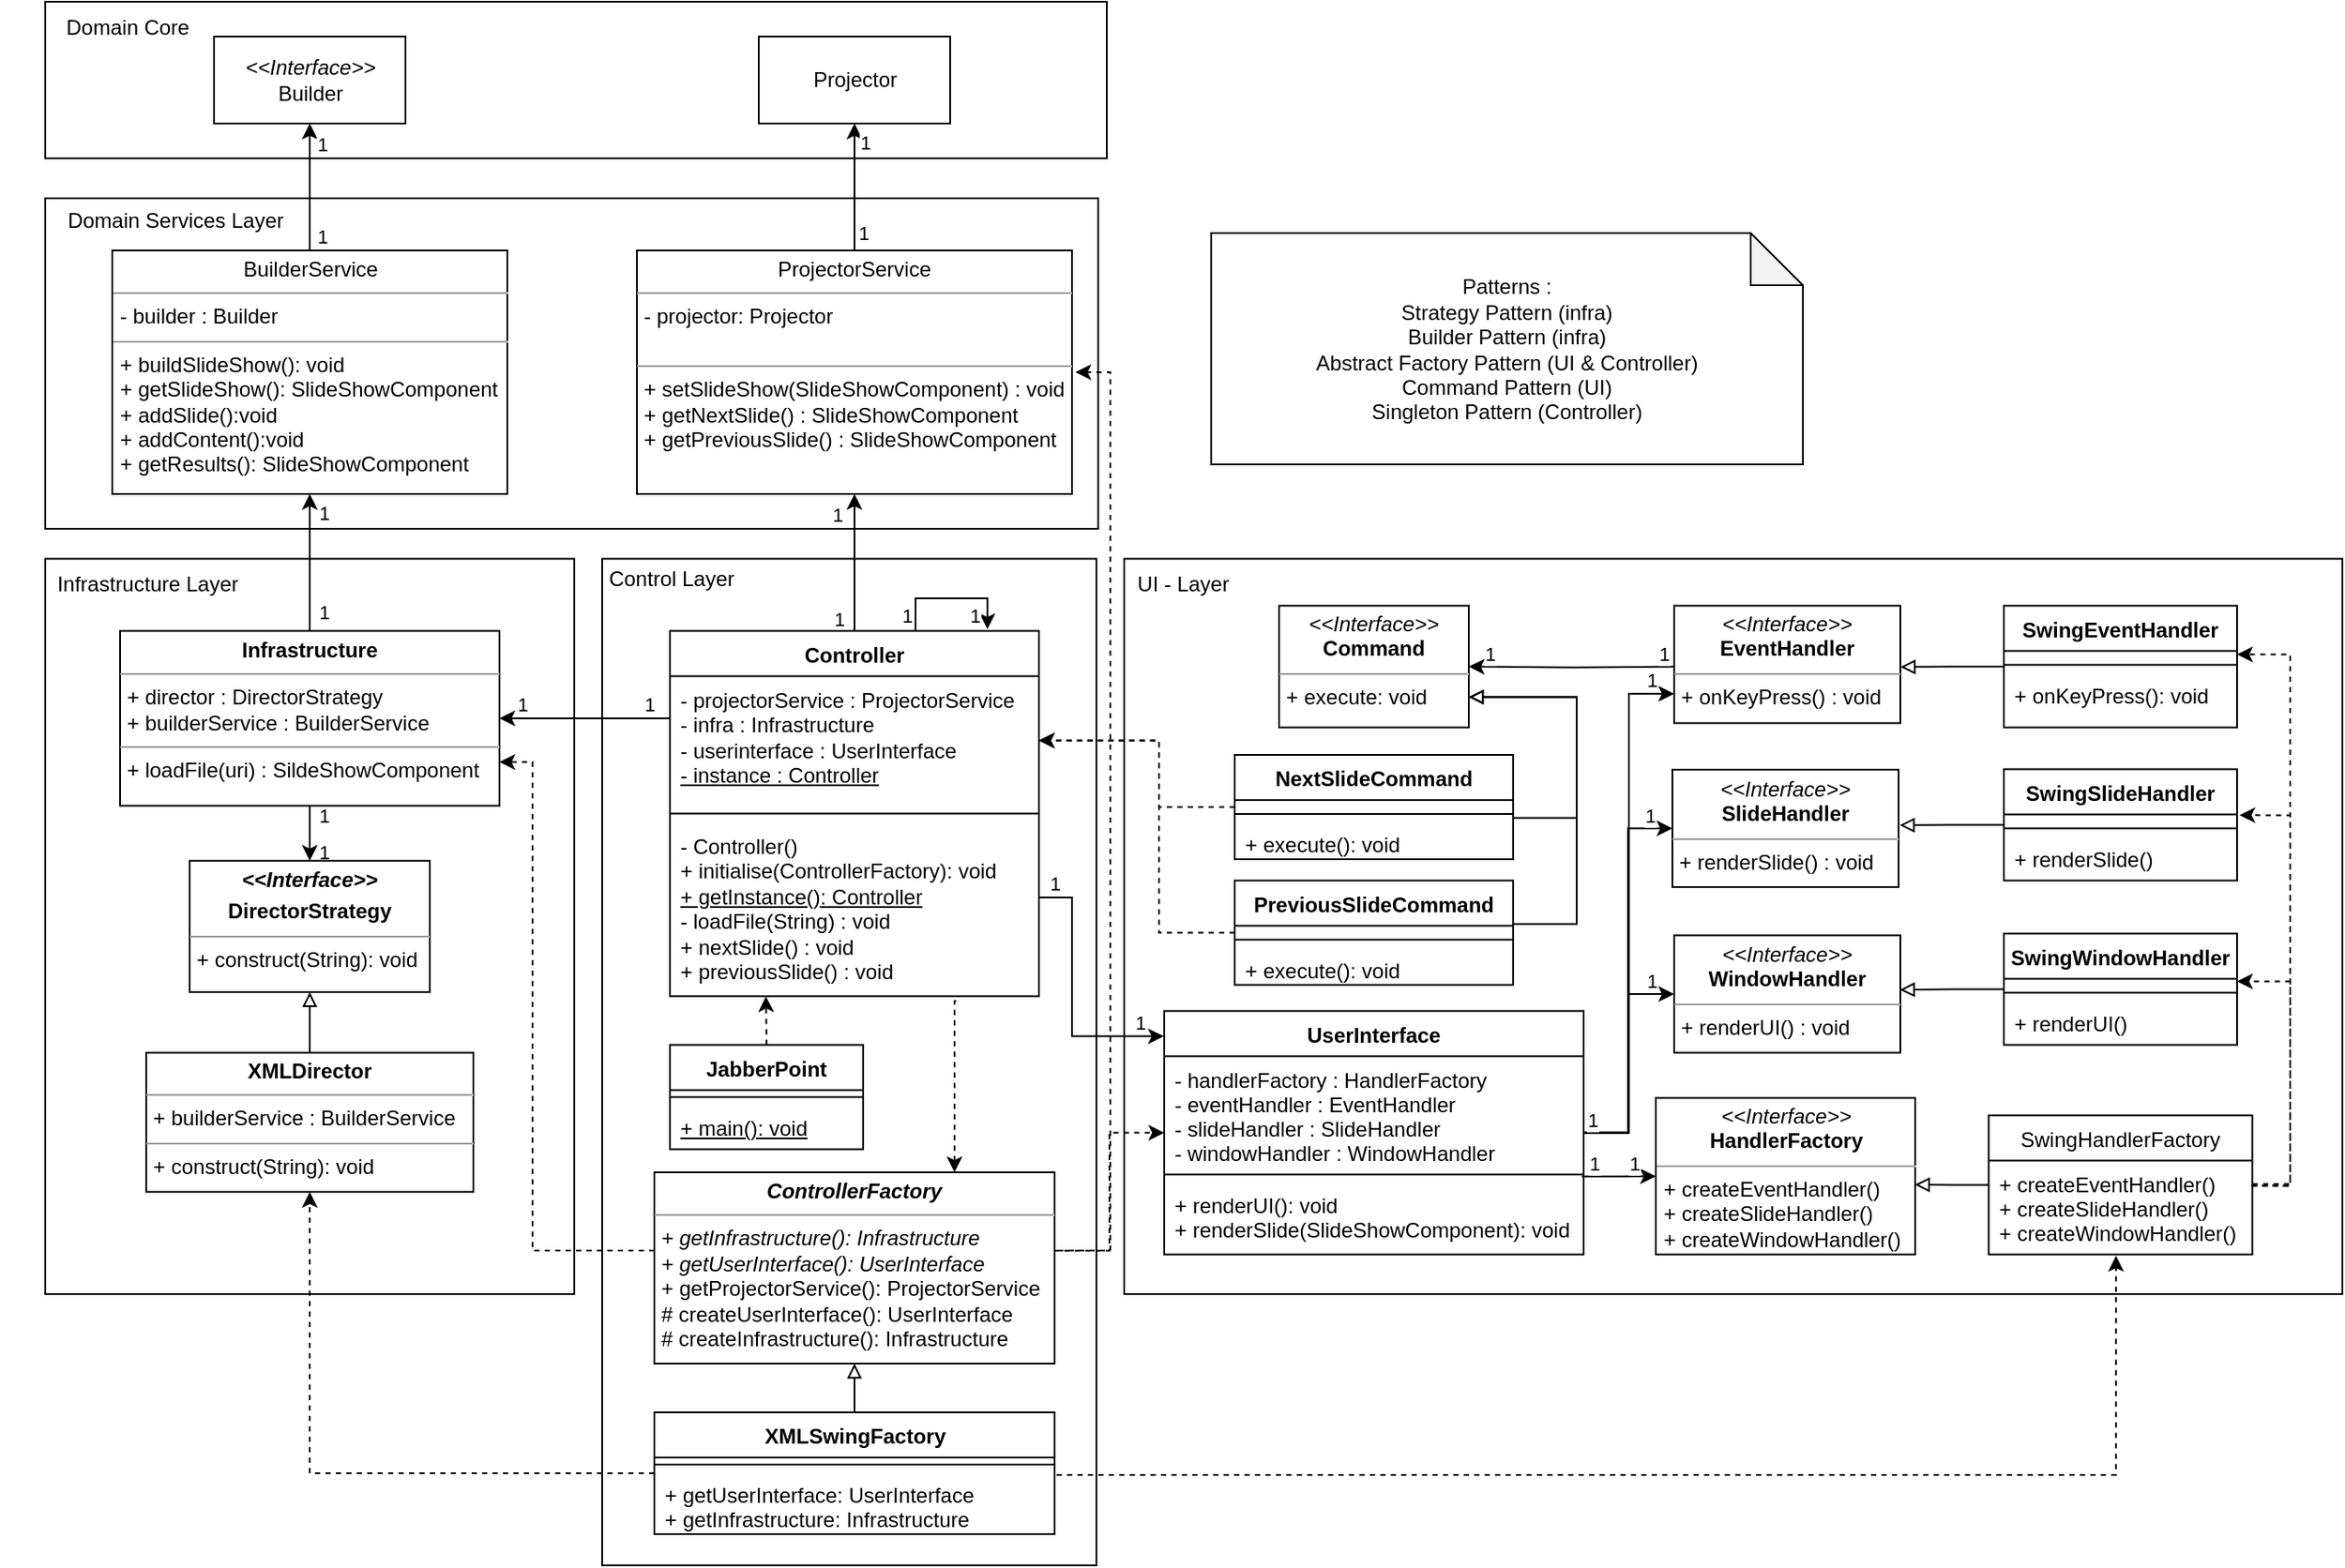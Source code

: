 <mxfile version="20.4.1" type="device"><diagram id="mF3JP67GUEm6fDHGaowB" name="Page-1"><mxGraphModel dx="1783" dy="966" grid="1" gridSize="10" guides="1" tooltips="1" connect="1" arrows="1" fold="1" page="1" pageScale="1" pageWidth="1654" pageHeight="2336" math="0" shadow="0"><root><mxCell id="0"/><mxCell id="1" parent="0"/><mxCell id="utFskbSjJPzPxBJTLybc-5" value="" style="rounded=0;whiteSpace=wrap;html=1;" vertex="1" parent="1"><mxGeometry x="800" y="407.25" width="284" height="578.75" as="geometry"/></mxCell><mxCell id="5RUUczxLZr58IcCoSrDL-72" value="" style="rounded=0;whiteSpace=wrap;html=1;" parent="1" vertex="1"><mxGeometry x="1100" y="407.25" width="700" height="422.75" as="geometry"/></mxCell><mxCell id="5RUUczxLZr58IcCoSrDL-5" value="" style="rounded=0;whiteSpace=wrap;html=1;" parent="1" vertex="1"><mxGeometry x="480" y="87" width="610" height="90" as="geometry"/></mxCell><mxCell id="M1DCnOVMe1FgR4olCZar-26" value="" style="rounded=0;whiteSpace=wrap;html=1;" parent="1" vertex="1"><mxGeometry x="480" y="200" width="605" height="190" as="geometry"/></mxCell><mxCell id="M1DCnOVMe1FgR4olCZar-16" value="" style="rounded=0;whiteSpace=wrap;html=1;" parent="1" vertex="1"><mxGeometry x="480" y="407.25" width="304" height="422.75" as="geometry"/></mxCell><mxCell id="if9F0GtxYKwciyiOkwO_-5" style="edgeStyle=orthogonalEdgeStyle;rounded=0;orthogonalLoop=1;jettySize=auto;html=1;entryX=0.5;entryY=1;entryDx=0;entryDy=0;exitX=0.5;exitY=0;exitDx=0;exitDy=0;" parent="1" source="M1DCnOVMe1FgR4olCZar-5" target="if9F0GtxYKwciyiOkwO_-2" edge="1"><mxGeometry relative="1" as="geometry"/></mxCell><mxCell id="utFskbSjJPzPxBJTLybc-41" value="1" style="edgeLabel;html=1;align=center;verticalAlign=middle;resizable=0;points=[];" vertex="1" connectable="0" parent="if9F0GtxYKwciyiOkwO_-5"><mxGeometry x="-0.713" relative="1" as="geometry"><mxPoint x="8" as="offset"/></mxGeometry></mxCell><mxCell id="utFskbSjJPzPxBJTLybc-42" value="1" style="edgeLabel;html=1;align=center;verticalAlign=middle;resizable=0;points=[];" vertex="1" connectable="0" parent="if9F0GtxYKwciyiOkwO_-5"><mxGeometry x="0.666" relative="1" as="geometry"><mxPoint x="8" y="-3" as="offset"/></mxGeometry></mxCell><mxCell id="9nQvy59TtEnE6RO0Bse6-16" style="edgeStyle=orthogonalEdgeStyle;rounded=0;orthogonalLoop=1;jettySize=auto;html=1;startArrow=none;startFill=0;endArrow=classic;endFill=1;exitX=0;exitY=0.328;exitDx=0;exitDy=0;entryX=1;entryY=0.5;entryDx=0;entryDy=0;exitPerimeter=0;" parent="1" source="M1DCnOVMe1FgR4olCZar-2" target="M1DCnOVMe1FgR4olCZar-5" edge="1"><mxGeometry relative="1" as="geometry"/></mxCell><mxCell id="utFskbSjJPzPxBJTLybc-22" value="1" style="edgeLabel;html=1;align=center;verticalAlign=middle;resizable=0;points=[];" vertex="1" connectable="0" parent="9nQvy59TtEnE6RO0Bse6-16"><mxGeometry x="-0.812" y="-1" relative="1" as="geometry"><mxPoint x="-3" y="-7" as="offset"/></mxGeometry></mxCell><mxCell id="utFskbSjJPzPxBJTLybc-23" value="1" style="edgeLabel;html=1;align=center;verticalAlign=middle;resizable=0;points=[];" vertex="1" connectable="0" parent="9nQvy59TtEnE6RO0Bse6-16"><mxGeometry x="0.737" relative="1" as="geometry"><mxPoint y="-8" as="offset"/></mxGeometry></mxCell><mxCell id="utFskbSjJPzPxBJTLybc-6" style="edgeStyle=orthogonalEdgeStyle;rounded=0;orthogonalLoop=1;jettySize=auto;html=1;entryX=0.5;entryY=1;entryDx=0;entryDy=0;endArrow=classic;endFill=1;exitX=0.5;exitY=0;exitDx=0;exitDy=0;" edge="1" parent="1" source="M1DCnOVMe1FgR4olCZar-1" target="M1DCnOVMe1FgR4olCZar-18"><mxGeometry relative="1" as="geometry"/></mxCell><mxCell id="utFskbSjJPzPxBJTLybc-43" value="1" style="edgeLabel;html=1;align=center;verticalAlign=middle;resizable=0;points=[];" vertex="1" connectable="0" parent="utFskbSjJPzPxBJTLybc-6"><mxGeometry x="-0.829" relative="1" as="geometry"><mxPoint x="-9" y="-1" as="offset"/></mxGeometry></mxCell><mxCell id="utFskbSjJPzPxBJTLybc-44" value="1" style="edgeLabel;html=1;align=center;verticalAlign=middle;resizable=0;points=[];" vertex="1" connectable="0" parent="utFskbSjJPzPxBJTLybc-6"><mxGeometry x="0.463" y="-1" relative="1" as="geometry"><mxPoint x="-11" y="-10" as="offset"/></mxGeometry></mxCell><mxCell id="M1DCnOVMe1FgR4olCZar-1" value="Controller" style="swimlane;fontStyle=1;align=center;verticalAlign=top;childLayout=stackLayout;horizontal=1;startSize=26;horizontalStack=0;resizeParent=1;resizeParentMax=0;resizeLast=0;collapsible=1;marginBottom=0;" parent="1" vertex="1"><mxGeometry x="839" y="448.75" width="212" height="210" as="geometry"/></mxCell><mxCell id="M1DCnOVMe1FgR4olCZar-2" value="- projectorService : ProjectorService&lt;br&gt;- infra : Infrastructure&lt;br&gt;- userinterface : UserInterface&lt;br&gt;&lt;u&gt;- instance : Controller&lt;/u&gt;" style="text;strokeColor=none;fillColor=none;align=left;verticalAlign=top;spacingLeft=4;spacingRight=4;overflow=hidden;rotatable=0;points=[[0,0.5],[1,0.5]];portConstraint=eastwest;fontStyle=0;html=1;" parent="M1DCnOVMe1FgR4olCZar-1" vertex="1"><mxGeometry y="26" width="212" height="74" as="geometry"/></mxCell><mxCell id="M1DCnOVMe1FgR4olCZar-3" value="" style="line;strokeWidth=1;fillColor=none;align=left;verticalAlign=middle;spacingTop=-1;spacingLeft=3;spacingRight=3;rotatable=0;labelPosition=right;points=[];portConstraint=eastwest;strokeColor=inherit;" parent="M1DCnOVMe1FgR4olCZar-1" vertex="1"><mxGeometry y="100" width="212" height="10" as="geometry"/></mxCell><mxCell id="M1DCnOVMe1FgR4olCZar-4" value="- Controller()&lt;br&gt;+ initialise(ControllerFactory): void&lt;br&gt;&lt;u&gt;+ getInstance(): Controller&lt;/u&gt;&lt;br&gt;- loadFile(String) : void&lt;br&gt;+ nextSlide() : void&lt;br&gt;+ previousSlide() : void" style="text;strokeColor=none;fillColor=none;align=left;verticalAlign=top;spacingLeft=4;spacingRight=4;overflow=hidden;rotatable=0;points=[[0,0.5],[1,0.5]];portConstraint=eastwest;html=1;" parent="M1DCnOVMe1FgR4olCZar-1" vertex="1"><mxGeometry y="110" width="212" height="100" as="geometry"/></mxCell><mxCell id="if9F0GtxYKwciyiOkwO_-8" value="1" style="edgeStyle=orthogonalEdgeStyle;rounded=0;orthogonalLoop=1;jettySize=auto;html=1;entryX=0.5;entryY=0;entryDx=0;entryDy=0;" parent="1" source="M1DCnOVMe1FgR4olCZar-5" target="if9F0GtxYKwciyiOkwO_-6" edge="1"><mxGeometry x="0.798" y="8" relative="1" as="geometry"><mxPoint as="offset"/></mxGeometry></mxCell><mxCell id="utFskbSjJPzPxBJTLybc-24" value="1" style="edgeLabel;html=1;align=center;verticalAlign=middle;resizable=0;points=[];" vertex="1" connectable="0" parent="if9F0GtxYKwciyiOkwO_-8"><mxGeometry x="-0.776" y="1" relative="1" as="geometry"><mxPoint x="7" as="offset"/></mxGeometry></mxCell><mxCell id="M1DCnOVMe1FgR4olCZar-5" value="&lt;p style=&quot;margin:0px;margin-top:4px;text-align:center;&quot;&gt;&lt;b&gt;Infrastructure&lt;/b&gt;&lt;/p&gt;&lt;hr size=&quot;1&quot;&gt;&lt;p style=&quot;margin:0px;margin-left:4px;&quot;&gt;+ director : DirectorStrategy&lt;br&gt;&lt;/p&gt;&lt;p style=&quot;margin:0px;margin-left:4px;&quot;&gt;+ builderService : BuilderService&lt;br style=&quot;padding: 0px; margin: 0px;&quot;&gt;&lt;/p&gt;&lt;hr size=&quot;1&quot;&gt;&lt;p style=&quot;margin:0px;margin-left:4px;&quot;&gt;&lt;span style=&quot;background-color: initial;&quot;&gt;+ loadFile(uri) : SildeShowComponent&lt;/span&gt;&lt;/p&gt;&lt;p style=&quot;margin:0px;margin-left:4px;&quot;&gt;&lt;br&gt;&lt;/p&gt;&lt;p style=&quot;margin:0px;margin-left:4px;&quot;&gt;&lt;br&gt;&lt;/p&gt;" style="verticalAlign=top;align=left;overflow=fill;fontSize=12;fontFamily=Helvetica;html=1;" parent="1" vertex="1"><mxGeometry x="523" y="448.75" width="218" height="100.5" as="geometry"/></mxCell><mxCell id="M1DCnOVMe1FgR4olCZar-17" value="Infrastructure Layer" style="text;html=1;strokeColor=none;fillColor=none;align=center;verticalAlign=middle;whiteSpace=wrap;rounded=0;" parent="1" vertex="1"><mxGeometry x="454" y="407.25" width="170" height="30" as="geometry"/></mxCell><mxCell id="M1DCnOVMe1FgR4olCZar-29" style="edgeStyle=orthogonalEdgeStyle;rounded=0;orthogonalLoop=1;jettySize=auto;html=1;endArrow=classic;endFill=1;exitX=0.5;exitY=0;exitDx=0;exitDy=0;entryX=0.5;entryY=1;entryDx=0;entryDy=0;" parent="1" source="M1DCnOVMe1FgR4olCZar-18" target="M1DCnOVMe1FgR4olCZar-28" edge="1"><mxGeometry relative="1" as="geometry"><Array as="points"/></mxGeometry></mxCell><mxCell id="utFskbSjJPzPxBJTLybc-58" value="1" style="edgeLabel;html=1;align=center;verticalAlign=middle;resizable=0;points=[];" vertex="1" connectable="0" parent="M1DCnOVMe1FgR4olCZar-29"><mxGeometry x="-0.719" relative="1" as="geometry"><mxPoint x="5" as="offset"/></mxGeometry></mxCell><mxCell id="utFskbSjJPzPxBJTLybc-59" value="1" style="edgeLabel;html=1;align=center;verticalAlign=middle;resizable=0;points=[];" vertex="1" connectable="0" parent="M1DCnOVMe1FgR4olCZar-29"><mxGeometry x="0.704" y="-1" relative="1" as="geometry"><mxPoint x="5" as="offset"/></mxGeometry></mxCell><mxCell id="M1DCnOVMe1FgR4olCZar-18" value="&lt;p style=&quot;margin:0px;margin-top:4px;text-align:center;&quot;&gt;ProjectorService&lt;/p&gt;&lt;hr size=&quot;1&quot;&gt;&lt;p style=&quot;margin:0px;margin-left:4px;&quot;&gt;- projector: Projector&lt;/p&gt;&lt;p style=&quot;margin:0px;margin-left:4px;&quot;&gt;&lt;br&gt;&lt;/p&gt;&lt;hr size=&quot;1&quot;&gt;&lt;p style=&quot;margin:0px;margin-left:4px;&quot;&gt;+ setSlideShow(SlideShowComponent) : void&lt;/p&gt;&lt;p style=&quot;margin:0px;margin-left:4px;&quot;&gt;+ getNextSlide() : SlideShowComponent&lt;/p&gt;&lt;p style=&quot;margin:0px;margin-left:4px;&quot;&gt;+ getPreviousSlide() : SlideShowComponent&lt;/p&gt;" style="verticalAlign=top;align=left;overflow=fill;fontSize=12;fontFamily=Helvetica;html=1;" parent="1" vertex="1"><mxGeometry x="820" y="230" width="250" height="140" as="geometry"/></mxCell><mxCell id="M1DCnOVMe1FgR4olCZar-27" value="Domain Services Layer" style="text;html=1;strokeColor=none;fillColor=none;align=center;verticalAlign=middle;whiteSpace=wrap;rounded=0;" parent="1" vertex="1"><mxGeometry x="470" y="198" width="170" height="30" as="geometry"/></mxCell><mxCell id="M1DCnOVMe1FgR4olCZar-28" value="Projector" style="html=1;" parent="1" vertex="1"><mxGeometry x="890" y="107" width="110" height="50" as="geometry"/></mxCell><mxCell id="5RUUczxLZr58IcCoSrDL-1" value="&lt;i&gt;&amp;lt;&amp;lt;Interface&amp;gt;&amp;gt;&lt;/i&gt;&lt;br&gt;Builder" style="html=1;" parent="1" vertex="1"><mxGeometry x="577" y="107" width="110" height="50" as="geometry"/></mxCell><mxCell id="5RUUczxLZr58IcCoSrDL-6" value="Domain Core" style="text;html=1;strokeColor=none;fillColor=none;align=center;verticalAlign=middle;whiteSpace=wrap;rounded=0;" parent="1" vertex="1"><mxGeometry x="480" y="87" width="95" height="30" as="geometry"/></mxCell><mxCell id="utFskbSjJPzPxBJTLybc-1" style="edgeStyle=orthogonalEdgeStyle;rounded=0;orthogonalLoop=1;jettySize=auto;html=1;entryX=0;entryY=0.75;entryDx=0;entryDy=0;" edge="1" parent="1" source="5RUUczxLZr58IcCoSrDL-7" target="9nQvy59TtEnE6RO0Bse6-23"><mxGeometry relative="1" as="geometry"/></mxCell><mxCell id="utFskbSjJPzPxBJTLybc-55" value="1" style="edgeLabel;html=1;align=center;verticalAlign=middle;resizable=0;points=[];" vertex="1" connectable="0" parent="utFskbSjJPzPxBJTLybc-1"><mxGeometry x="0.914" y="1" relative="1" as="geometry"><mxPoint y="-7" as="offset"/></mxGeometry></mxCell><mxCell id="utFskbSjJPzPxBJTLybc-2" style="edgeStyle=orthogonalEdgeStyle;rounded=0;orthogonalLoop=1;jettySize=auto;html=1;entryX=0;entryY=0.5;entryDx=0;entryDy=0;" edge="1" parent="1" source="5RUUczxLZr58IcCoSrDL-7" target="9nQvy59TtEnE6RO0Bse6-22"><mxGeometry relative="1" as="geometry"/></mxCell><mxCell id="utFskbSjJPzPxBJTLybc-54" value="1" style="edgeLabel;html=1;align=center;verticalAlign=middle;resizable=0;points=[];" vertex="1" connectable="0" parent="utFskbSjJPzPxBJTLybc-2"><mxGeometry x="0.893" relative="1" as="geometry"><mxPoint x="-1" y="-8" as="offset"/></mxGeometry></mxCell><mxCell id="utFskbSjJPzPxBJTLybc-3" style="edgeStyle=orthogonalEdgeStyle;rounded=0;orthogonalLoop=1;jettySize=auto;html=1;entryX=0;entryY=0.5;entryDx=0;entryDy=0;" edge="1" parent="1" source="5RUUczxLZr58IcCoSrDL-7" target="9nQvy59TtEnE6RO0Bse6-21"><mxGeometry relative="1" as="geometry"/></mxCell><mxCell id="utFskbSjJPzPxBJTLybc-52" value="1" style="edgeLabel;html=1;align=center;verticalAlign=middle;resizable=0;points=[];" vertex="1" connectable="0" parent="utFskbSjJPzPxBJTLybc-3"><mxGeometry x="-0.879" y="1" relative="1" as="geometry"><mxPoint x="-3" y="-7" as="offset"/></mxGeometry></mxCell><mxCell id="utFskbSjJPzPxBJTLybc-53" value="1" style="edgeLabel;html=1;align=center;verticalAlign=middle;resizable=0;points=[];" vertex="1" connectable="0" parent="utFskbSjJPzPxBJTLybc-3"><mxGeometry x="0.781" y="2" relative="1" as="geometry"><mxPoint x="1" y="-6" as="offset"/></mxGeometry></mxCell><mxCell id="5RUUczxLZr58IcCoSrDL-7" value="UserInterface" style="swimlane;fontStyle=1;align=center;verticalAlign=top;childLayout=stackLayout;horizontal=1;startSize=26;horizontalStack=0;resizeParent=1;resizeParentMax=0;resizeLast=0;collapsible=1;marginBottom=0;" parent="1" vertex="1"><mxGeometry x="1123" y="667.25" width="241" height="140" as="geometry"/></mxCell><mxCell id="5RUUczxLZr58IcCoSrDL-8" value="- handlerFactory : HandlerFactory&#10;- eventHandler : EventHandler&#10;- slideHandler : SlideHandler&#10;- windowHandler : WindowHandler" style="text;strokeColor=none;fillColor=none;align=left;verticalAlign=top;spacingLeft=4;spacingRight=4;overflow=hidden;rotatable=0;points=[[0,0.5],[1,0.5]];portConstraint=eastwest;" parent="5RUUczxLZr58IcCoSrDL-7" vertex="1"><mxGeometry y="26" width="241" height="64" as="geometry"/></mxCell><mxCell id="5RUUczxLZr58IcCoSrDL-9" value="" style="line;strokeWidth=1;fillColor=none;align=left;verticalAlign=middle;spacingTop=-1;spacingLeft=3;spacingRight=3;rotatable=0;labelPosition=right;points=[];portConstraint=eastwest;strokeColor=inherit;" parent="5RUUczxLZr58IcCoSrDL-7" vertex="1"><mxGeometry y="90" width="241" height="8" as="geometry"/></mxCell><mxCell id="5RUUczxLZr58IcCoSrDL-10" value="+ renderUI(): void&#10;+ renderSlide(SlideShowComponent): void" style="text;strokeColor=none;fillColor=none;align=left;verticalAlign=top;spacingLeft=4;spacingRight=4;overflow=hidden;rotatable=0;points=[[0,0.5],[1,0.5]];portConstraint=eastwest;" parent="5RUUczxLZr58IcCoSrDL-7" vertex="1"><mxGeometry y="98" width="241" height="42" as="geometry"/></mxCell><mxCell id="5RUUczxLZr58IcCoSrDL-21" style="edgeStyle=orthogonalEdgeStyle;rounded=0;orthogonalLoop=1;jettySize=auto;html=1;entryX=1;entryY=0.5;entryDx=0;entryDy=0;endArrow=classic;endFill=1;" parent="1" target="5RUUczxLZr58IcCoSrDL-20" edge="1"><mxGeometry relative="1" as="geometry"><mxPoint x="1420" y="469.25" as="sourcePoint"/></mxGeometry></mxCell><mxCell id="utFskbSjJPzPxBJTLybc-47" value="1" style="edgeLabel;html=1;align=center;verticalAlign=middle;resizable=0;points=[];" vertex="1" connectable="0" parent="5RUUczxLZr58IcCoSrDL-21"><mxGeometry x="-0.773" y="-1" relative="1" as="geometry"><mxPoint x="4" y="-7" as="offset"/></mxGeometry></mxCell><mxCell id="utFskbSjJPzPxBJTLybc-48" value="1" style="edgeLabel;html=1;align=center;verticalAlign=middle;resizable=0;points=[];" vertex="1" connectable="0" parent="5RUUczxLZr58IcCoSrDL-21"><mxGeometry x="0.755" relative="1" as="geometry"><mxPoint x="-3" y="-8" as="offset"/></mxGeometry></mxCell><mxCell id="5RUUczxLZr58IcCoSrDL-51" style="edgeStyle=orthogonalEdgeStyle;rounded=0;orthogonalLoop=1;jettySize=auto;html=1;entryX=1.001;entryY=0.522;entryDx=0;entryDy=0;startArrow=none;startFill=0;endArrow=block;endFill=0;entryPerimeter=0;" parent="1" source="5RUUczxLZr58IcCoSrDL-15" target="9nQvy59TtEnE6RO0Bse6-23" edge="1"><mxGeometry relative="1" as="geometry"><mxPoint x="1535" y="372.75" as="targetPoint"/></mxGeometry></mxCell><mxCell id="5RUUczxLZr58IcCoSrDL-15" value="SwingEventHandler" style="swimlane;fontStyle=1;align=center;verticalAlign=top;childLayout=stackLayout;horizontal=1;startSize=26;horizontalStack=0;resizeParent=1;resizeParentMax=0;resizeLast=0;collapsible=1;marginBottom=0;" parent="1" vertex="1"><mxGeometry x="1605.5" y="434.25" width="134" height="70" as="geometry"/></mxCell><mxCell id="5RUUczxLZr58IcCoSrDL-16" value=" " style="text;strokeColor=none;fillColor=none;align=left;verticalAlign=top;spacingLeft=4;spacingRight=4;overflow=hidden;rotatable=0;points=[[0,0.5],[1,0.5]];portConstraint=eastwest;" parent="5RUUczxLZr58IcCoSrDL-15" vertex="1"><mxGeometry y="26" width="134" height="4" as="geometry"/></mxCell><mxCell id="5RUUczxLZr58IcCoSrDL-17" value="" style="line;strokeWidth=1;fillColor=none;align=left;verticalAlign=middle;spacingTop=-1;spacingLeft=3;spacingRight=3;rotatable=0;labelPosition=right;points=[];portConstraint=eastwest;strokeColor=inherit;" parent="5RUUczxLZr58IcCoSrDL-15" vertex="1"><mxGeometry y="30" width="134" height="8" as="geometry"/></mxCell><mxCell id="5RUUczxLZr58IcCoSrDL-18" value="+ onKeyPress(): void" style="text;strokeColor=none;fillColor=none;align=left;verticalAlign=top;spacingLeft=4;spacingRight=4;overflow=hidden;rotatable=0;points=[[0,0.5],[1,0.5]];portConstraint=eastwest;" parent="5RUUczxLZr58IcCoSrDL-15" vertex="1"><mxGeometry y="38" width="134" height="32" as="geometry"/></mxCell><mxCell id="5RUUczxLZr58IcCoSrDL-20" value="&lt;p style=&quot;margin:0px;margin-top:4px;text-align:center;&quot;&gt;&lt;i&gt;&amp;lt;&amp;lt;Interface&amp;gt;&amp;gt;&lt;/i&gt;&lt;br&gt;&lt;b&gt;Command&lt;/b&gt;&lt;/p&gt;&lt;hr size=&quot;1&quot;&gt;&lt;p style=&quot;margin:0px;margin-left:4px;&quot;&gt;&lt;/p&gt;&lt;p style=&quot;margin:0px;margin-left:4px;&quot;&gt;+ execute: void&lt;/p&gt;" style="verticalAlign=top;align=left;overflow=fill;fontSize=12;fontFamily=Helvetica;html=1;" parent="1" vertex="1"><mxGeometry x="1189" y="434.25" width="109" height="70" as="geometry"/></mxCell><mxCell id="5RUUczxLZr58IcCoSrDL-26" style="edgeStyle=orthogonalEdgeStyle;rounded=0;orthogonalLoop=1;jettySize=auto;html=1;endArrow=block;endFill=0;exitX=1;exitY=0.5;exitDx=0;exitDy=0;entryX=1;entryY=0.75;entryDx=0;entryDy=0;" parent="1" source="5RUUczxLZr58IcCoSrDL-23" target="5RUUczxLZr58IcCoSrDL-20" edge="1"><mxGeometry relative="1" as="geometry"><mxPoint x="1378" y="394.25" as="targetPoint"/><Array as="points"><mxPoint x="1360" y="556.25"/><mxPoint x="1360" y="487.25"/></Array></mxGeometry></mxCell><mxCell id="utFskbSjJPzPxBJTLybc-25" style="edgeStyle=orthogonalEdgeStyle;rounded=0;orthogonalLoop=1;jettySize=auto;html=1;entryX=1;entryY=0.5;entryDx=0;entryDy=0;endArrow=classic;endFill=1;dashed=1;" edge="1" parent="1" source="5RUUczxLZr58IcCoSrDL-22" target="M1DCnOVMe1FgR4olCZar-2"><mxGeometry relative="1" as="geometry"><Array as="points"><mxPoint x="1120" y="550"/><mxPoint x="1120" y="512"/></Array></mxGeometry></mxCell><mxCell id="5RUUczxLZr58IcCoSrDL-22" value="NextSlideCommand" style="swimlane;fontStyle=1;align=center;verticalAlign=top;childLayout=stackLayout;horizontal=1;startSize=26;horizontalStack=0;resizeParent=1;resizeParentMax=0;resizeLast=0;collapsible=1;marginBottom=0;" parent="1" vertex="1"><mxGeometry x="1163.5" y="520" width="160" height="60" as="geometry"/></mxCell><mxCell id="5RUUczxLZr58IcCoSrDL-23" value=" " style="text;strokeColor=none;fillColor=none;align=left;verticalAlign=top;spacingLeft=4;spacingRight=4;overflow=hidden;rotatable=0;points=[[0,0.5],[1,0.5]];portConstraint=eastwest;" parent="5RUUczxLZr58IcCoSrDL-22" vertex="1"><mxGeometry y="26" width="160" height="4" as="geometry"/></mxCell><mxCell id="5RUUczxLZr58IcCoSrDL-24" value="" style="line;strokeWidth=1;fillColor=none;align=left;verticalAlign=middle;spacingTop=-1;spacingLeft=3;spacingRight=3;rotatable=0;labelPosition=right;points=[];portConstraint=eastwest;strokeColor=inherit;" parent="5RUUczxLZr58IcCoSrDL-22" vertex="1"><mxGeometry y="30" width="160" height="8" as="geometry"/></mxCell><mxCell id="5RUUczxLZr58IcCoSrDL-25" value="+ execute(): void" style="text;strokeColor=none;fillColor=none;align=left;verticalAlign=top;spacingLeft=4;spacingRight=4;overflow=hidden;rotatable=0;points=[[0,0.5],[1,0.5]];portConstraint=eastwest;" parent="5RUUczxLZr58IcCoSrDL-22" vertex="1"><mxGeometry y="38" width="160" height="22" as="geometry"/></mxCell><mxCell id="5RUUczxLZr58IcCoSrDL-54" style="edgeStyle=orthogonalEdgeStyle;rounded=0;orthogonalLoop=1;jettySize=auto;html=1;startArrow=none;startFill=0;endArrow=block;endFill=0;entryX=1.005;entryY=0.473;entryDx=0;entryDy=0;entryPerimeter=0;" parent="1" source="5RUUczxLZr58IcCoSrDL-35" target="9nQvy59TtEnE6RO0Bse6-22" edge="1"><mxGeometry relative="1" as="geometry"><mxPoint x="1535" y="505.75" as="targetPoint"/></mxGeometry></mxCell><mxCell id="5RUUczxLZr58IcCoSrDL-35" value="SwingSlideHandler" style="swimlane;fontStyle=1;align=center;verticalAlign=top;childLayout=stackLayout;horizontal=1;startSize=26;horizontalStack=0;resizeParent=1;resizeParentMax=0;resizeLast=0;collapsible=1;marginBottom=0;" parent="1" vertex="1"><mxGeometry x="1605.5" y="528.25" width="134" height="64" as="geometry"/></mxCell><mxCell id="5RUUczxLZr58IcCoSrDL-36" value=" " style="text;strokeColor=none;fillColor=none;align=left;verticalAlign=top;spacingLeft=4;spacingRight=4;overflow=hidden;rotatable=0;points=[[0,0.5],[1,0.5]];portConstraint=eastwest;" parent="5RUUczxLZr58IcCoSrDL-35" vertex="1"><mxGeometry y="26" width="134" height="4" as="geometry"/></mxCell><mxCell id="5RUUczxLZr58IcCoSrDL-37" value="" style="line;strokeWidth=1;fillColor=none;align=left;verticalAlign=middle;spacingTop=-1;spacingLeft=3;spacingRight=3;rotatable=0;labelPosition=right;points=[];portConstraint=eastwest;strokeColor=inherit;" parent="5RUUczxLZr58IcCoSrDL-35" vertex="1"><mxGeometry y="30" width="134" height="8" as="geometry"/></mxCell><mxCell id="5RUUczxLZr58IcCoSrDL-38" value="+ renderSlide()" style="text;strokeColor=none;fillColor=none;align=left;verticalAlign=top;spacingLeft=4;spacingRight=4;overflow=hidden;rotatable=0;points=[[0,0.5],[1,0.5]];portConstraint=eastwest;" parent="5RUUczxLZr58IcCoSrDL-35" vertex="1"><mxGeometry y="38" width="134" height="26" as="geometry"/></mxCell><mxCell id="5RUUczxLZr58IcCoSrDL-55" style="edgeStyle=orthogonalEdgeStyle;rounded=0;orthogonalLoop=1;jettySize=auto;html=1;startArrow=none;startFill=0;endArrow=block;endFill=0;entryX=0.998;entryY=0.464;entryDx=0;entryDy=0;entryPerimeter=0;" parent="1" source="5RUUczxLZr58IcCoSrDL-56" target="9nQvy59TtEnE6RO0Bse6-21" edge="1"><mxGeometry relative="1" as="geometry"><mxPoint x="1550" y="655.25" as="targetPoint"/></mxGeometry></mxCell><mxCell id="5RUUczxLZr58IcCoSrDL-56" value="SwingWindowHandler" style="swimlane;fontStyle=1;align=center;verticalAlign=top;childLayout=stackLayout;horizontal=1;startSize=26;horizontalStack=0;resizeParent=1;resizeParentMax=0;resizeLast=0;collapsible=1;marginBottom=0;" parent="1" vertex="1"><mxGeometry x="1605.5" y="622.75" width="134" height="64" as="geometry"/></mxCell><mxCell id="5RUUczxLZr58IcCoSrDL-57" value=" " style="text;strokeColor=none;fillColor=none;align=left;verticalAlign=top;spacingLeft=4;spacingRight=4;overflow=hidden;rotatable=0;points=[[0,0.5],[1,0.5]];portConstraint=eastwest;" parent="5RUUczxLZr58IcCoSrDL-56" vertex="1"><mxGeometry y="26" width="134" height="4" as="geometry"/></mxCell><mxCell id="5RUUczxLZr58IcCoSrDL-58" value="" style="line;strokeWidth=1;fillColor=none;align=left;verticalAlign=middle;spacingTop=-1;spacingLeft=3;spacingRight=3;rotatable=0;labelPosition=right;points=[];portConstraint=eastwest;strokeColor=inherit;" parent="5RUUczxLZr58IcCoSrDL-56" vertex="1"><mxGeometry y="30" width="134" height="8" as="geometry"/></mxCell><mxCell id="5RUUczxLZr58IcCoSrDL-59" value="+ renderUI()" style="text;strokeColor=none;fillColor=none;align=left;verticalAlign=top;spacingLeft=4;spacingRight=4;overflow=hidden;rotatable=0;points=[[0,0.5],[1,0.5]];portConstraint=eastwest;" parent="5RUUczxLZr58IcCoSrDL-56" vertex="1"><mxGeometry y="38" width="134" height="26" as="geometry"/></mxCell><mxCell id="utFskbSjJPzPxBJTLybc-26" style="edgeStyle=orthogonalEdgeStyle;rounded=0;orthogonalLoop=1;jettySize=auto;html=1;entryX=1;entryY=0.5;entryDx=0;entryDy=0;endArrow=classic;endFill=1;dashed=1;" edge="1" parent="1" source="5RUUczxLZr58IcCoSrDL-65" target="M1DCnOVMe1FgR4olCZar-2"><mxGeometry relative="1" as="geometry"><Array as="points"><mxPoint x="1120" y="622"/><mxPoint x="1120" y="512"/></Array></mxGeometry></mxCell><mxCell id="5RUUczxLZr58IcCoSrDL-65" value="PreviousSlideCommand" style="swimlane;fontStyle=1;align=center;verticalAlign=top;childLayout=stackLayout;horizontal=1;startSize=26;horizontalStack=0;resizeParent=1;resizeParentMax=0;resizeLast=0;collapsible=1;marginBottom=0;" parent="1" vertex="1"><mxGeometry x="1163.5" y="592.25" width="160" height="60" as="geometry"/></mxCell><mxCell id="5RUUczxLZr58IcCoSrDL-66" value=" " style="text;strokeColor=none;fillColor=none;align=left;verticalAlign=top;spacingLeft=4;spacingRight=4;overflow=hidden;rotatable=0;points=[[0,0.5],[1,0.5]];portConstraint=eastwest;" parent="5RUUczxLZr58IcCoSrDL-65" vertex="1"><mxGeometry y="26" width="160" height="4" as="geometry"/></mxCell><mxCell id="5RUUczxLZr58IcCoSrDL-67" value="" style="line;strokeWidth=1;fillColor=none;align=left;verticalAlign=middle;spacingTop=-1;spacingLeft=3;spacingRight=3;rotatable=0;labelPosition=right;points=[];portConstraint=eastwest;strokeColor=inherit;" parent="5RUUczxLZr58IcCoSrDL-65" vertex="1"><mxGeometry y="30" width="160" height="8" as="geometry"/></mxCell><mxCell id="5RUUczxLZr58IcCoSrDL-68" value="+ execute(): void" style="text;strokeColor=none;fillColor=none;align=left;verticalAlign=top;spacingLeft=4;spacingRight=4;overflow=hidden;rotatable=0;points=[[0,0.5],[1,0.5]];portConstraint=eastwest;" parent="5RUUczxLZr58IcCoSrDL-65" vertex="1"><mxGeometry y="38" width="160" height="22" as="geometry"/></mxCell><mxCell id="5RUUczxLZr58IcCoSrDL-69" style="edgeStyle=orthogonalEdgeStyle;rounded=0;orthogonalLoop=1;jettySize=auto;html=1;entryX=1;entryY=0.75;entryDx=0;entryDy=0;startArrow=none;startFill=0;endArrow=block;endFill=0;exitX=1;exitY=0.5;exitDx=0;exitDy=0;" parent="1" source="5RUUczxLZr58IcCoSrDL-66" target="5RUUczxLZr58IcCoSrDL-20" edge="1"><mxGeometry relative="1" as="geometry"><Array as="points"><mxPoint x="1324" y="617.25"/><mxPoint x="1360" y="617.25"/><mxPoint x="1360" y="487.25"/></Array></mxGeometry></mxCell><mxCell id="5RUUczxLZr58IcCoSrDL-73" value="UI - Layer" style="text;html=1;strokeColor=none;fillColor=none;align=center;verticalAlign=middle;whiteSpace=wrap;rounded=0;" parent="1" vertex="1"><mxGeometry x="1103.5" y="407.25" width="60" height="30" as="geometry"/></mxCell><mxCell id="if9F0GtxYKwciyiOkwO_-3" style="edgeStyle=orthogonalEdgeStyle;rounded=0;orthogonalLoop=1;jettySize=auto;html=1;exitX=0.5;exitY=0;exitDx=0;exitDy=0;entryX=0.5;entryY=1;entryDx=0;entryDy=0;" parent="1" source="if9F0GtxYKwciyiOkwO_-2" target="5RUUczxLZr58IcCoSrDL-1" edge="1"><mxGeometry relative="1" as="geometry"><mxPoint x="652.921" y="228.88" as="sourcePoint"/><mxPoint x="652.5" y="157" as="targetPoint"/></mxGeometry></mxCell><mxCell id="utFskbSjJPzPxBJTLybc-60" value="1" style="edgeLabel;html=1;align=center;verticalAlign=middle;resizable=0;points=[];" vertex="1" connectable="0" parent="if9F0GtxYKwciyiOkwO_-3"><mxGeometry x="-0.768" relative="1" as="geometry"><mxPoint x="7" as="offset"/></mxGeometry></mxCell><mxCell id="utFskbSjJPzPxBJTLybc-61" value="1" style="edgeLabel;html=1;align=center;verticalAlign=middle;resizable=0;points=[];" vertex="1" connectable="0" parent="if9F0GtxYKwciyiOkwO_-3"><mxGeometry x="0.737" y="-1" relative="1" as="geometry"><mxPoint x="6" y="2" as="offset"/></mxGeometry></mxCell><mxCell id="if9F0GtxYKwciyiOkwO_-2" value="&lt;p style=&quot;margin:0px;margin-top:4px;text-align:center;&quot;&gt;BuilderService&lt;/p&gt;&lt;hr size=&quot;1&quot;&gt;&lt;p style=&quot;margin:0px;margin-left:4px;&quot;&gt;- builder : Builder&lt;/p&gt;&lt;hr size=&quot;1&quot;&gt;&lt;p style=&quot;margin:0px;margin-left:4px;&quot;&gt;&lt;span style=&quot;background-color: initial;&quot;&gt;+ buildSlideShow(): void&lt;/span&gt;&lt;br&gt;&lt;/p&gt;&lt;p style=&quot;margin: 0px 0px 0px 4px;&quot;&gt;+ getSlideShow(): SlideShowComponent&lt;br&gt;&lt;/p&gt;&lt;p style=&quot;margin: 0px 0px 0px 4px;&quot;&gt;&lt;span style=&quot;background-color: initial;&quot;&gt;+ addSlide():void&lt;/span&gt;&lt;br&gt;&lt;/p&gt;&lt;p style=&quot;margin: 0px 0px 0px 4px;&quot;&gt;&lt;span style=&quot;background-color: initial;&quot;&gt;+ addContent():void&lt;/span&gt;&lt;/p&gt;&lt;p style=&quot;margin:0px;margin-left:4px;&quot;&gt;&lt;span style=&quot;background-color: initial;&quot;&gt;+ getResults(): SlideShowComponent&lt;/span&gt;&lt;br&gt;&lt;/p&gt;" style="verticalAlign=top;align=left;overflow=fill;fontSize=12;fontFamily=Helvetica;html=1;" parent="1" vertex="1"><mxGeometry x="518.5" y="230" width="227" height="140" as="geometry"/></mxCell><mxCell id="if9F0GtxYKwciyiOkwO_-6" value="&lt;p style=&quot;margin:0px;margin-top:4px;text-align:center;&quot;&gt;&lt;b&gt;&lt;i&gt;&amp;lt;&amp;lt;Interface&amp;gt;&amp;gt;&lt;/i&gt;&lt;/b&gt;&lt;/p&gt;&lt;p style=&quot;margin:0px;margin-top:4px;text-align:center;&quot;&gt;&lt;b&gt;DirectorStrategy&lt;/b&gt;&lt;/p&gt;&lt;hr size=&quot;1&quot;&gt;&lt;p style=&quot;margin:0px;margin-left:4px;&quot;&gt;&lt;/p&gt;&lt;p style=&quot;margin:0px;margin-left:4px;&quot;&gt;&lt;span style=&quot;background-color: initial;&quot;&gt;+ construct(String): void&lt;/span&gt;&lt;/p&gt;" style="verticalAlign=top;align=left;overflow=fill;fontSize=12;fontFamily=Helvetica;html=1;" parent="1" vertex="1"><mxGeometry x="563" y="580.88" width="138" height="75.5" as="geometry"/></mxCell><mxCell id="if9F0GtxYKwciyiOkwO_-12" style="edgeStyle=orthogonalEdgeStyle;rounded=0;orthogonalLoop=1;jettySize=auto;html=1;entryX=0.5;entryY=1;entryDx=0;entryDy=0;endArrow=block;endFill=0;" parent="1" source="if9F0GtxYKwciyiOkwO_-11" target="if9F0GtxYKwciyiOkwO_-6" edge="1"><mxGeometry relative="1" as="geometry"/></mxCell><mxCell id="if9F0GtxYKwciyiOkwO_-11" value="&lt;p style=&quot;margin:0px;margin-top:4px;text-align:center;&quot;&gt;&lt;b style=&quot;background-color: initial;&quot;&gt;XMLDirector&lt;/b&gt;&lt;br&gt;&lt;/p&gt;&lt;hr size=&quot;1&quot;&gt;&lt;p style=&quot;margin:0px;margin-left:4px;&quot;&gt;+ builderService : BuilderService&lt;/p&gt;&lt;hr size=&quot;1&quot;&gt;&lt;p style=&quot;margin:0px;margin-left:4px;&quot;&gt;&lt;span style=&quot;background-color: initial;&quot;&gt;+ construct(String): void&amp;nbsp;&lt;br&gt;&lt;/span&gt;&lt;/p&gt;" style="verticalAlign=top;align=left;overflow=fill;fontSize=12;fontFamily=Helvetica;html=1;" parent="1" vertex="1"><mxGeometry x="538" y="691.25" width="188" height="80" as="geometry"/></mxCell><mxCell id="9nQvy59TtEnE6RO0Bse6-3" value="&lt;p style=&quot;margin:0px;margin-top:4px;text-align:center;&quot;&gt;&lt;i&gt;&amp;lt;&amp;lt;Interface&amp;gt;&amp;gt;&lt;/i&gt;&lt;br&gt;&lt;b&gt;HandlerFactory&lt;/b&gt;&lt;/p&gt;&lt;hr size=&quot;1&quot;&gt;&lt;p style=&quot;margin:0px;margin-left:4px;&quot;&gt;&lt;span style=&quot;background-color: initial;&quot;&gt;+ createEventHandler()&lt;/span&gt;&lt;br&gt;&lt;/p&gt;&lt;p style=&quot;margin:0px;margin-left:4px;&quot;&gt;+ createSlideHandler()&lt;/p&gt;&lt;p style=&quot;margin:0px;margin-left:4px;&quot;&gt;+ createWindowHandler()&lt;/p&gt;" style="verticalAlign=top;align=left;overflow=fill;fontSize=12;fontFamily=Helvetica;html=1;" parent="1" vertex="1"><mxGeometry x="1405.5" y="717.25" width="149" height="90" as="geometry"/></mxCell><mxCell id="9nQvy59TtEnE6RO0Bse6-11" style="edgeStyle=orthogonalEdgeStyle;rounded=0;orthogonalLoop=1;jettySize=auto;html=1;exitX=1.001;exitY=0.25;exitDx=0;exitDy=0;exitPerimeter=0;dashed=1;" parent="1" source="9nQvy59TtEnE6RO0Bse6-5" target="5RUUczxLZr58IcCoSrDL-57" edge="1"><mxGeometry relative="1" as="geometry"><Array as="points"><mxPoint x="1770" y="767.25"/><mxPoint x="1770" y="650.25"/></Array></mxGeometry></mxCell><mxCell id="9nQvy59TtEnE6RO0Bse6-13" style="edgeStyle=orthogonalEdgeStyle;rounded=0;orthogonalLoop=1;jettySize=auto;html=1;dashed=1;entryX=1;entryY=0.5;entryDx=0;entryDy=0;exitX=0.996;exitY=0.267;exitDx=0;exitDy=0;exitPerimeter=0;" parent="1" source="9nQvy59TtEnE6RO0Bse6-5" target="5RUUczxLZr58IcCoSrDL-16" edge="1"><mxGeometry relative="1" as="geometry"><mxPoint x="1820" y="732.25" as="sourcePoint"/><mxPoint x="1800" y="368.25" as="targetPoint"/><Array as="points"><mxPoint x="1770" y="767.25"/><mxPoint x="1770" y="462.25"/></Array></mxGeometry></mxCell><mxCell id="utFskbSjJPzPxBJTLybc-4" style="edgeStyle=orthogonalEdgeStyle;rounded=0;orthogonalLoop=1;jettySize=auto;html=1;entryX=0.999;entryY=0.554;entryDx=0;entryDy=0;entryPerimeter=0;endArrow=block;endFill=0;" edge="1" parent="1" source="9nQvy59TtEnE6RO0Bse6-4" target="9nQvy59TtEnE6RO0Bse6-3"><mxGeometry relative="1" as="geometry"/></mxCell><mxCell id="9nQvy59TtEnE6RO0Bse6-4" value="SwingHandlerFactory" style="swimlane;fontStyle=0;childLayout=stackLayout;horizontal=1;startSize=26;fillColor=none;horizontalStack=0;resizeParent=1;resizeParentMax=0;resizeLast=0;collapsible=1;marginBottom=0;" parent="1" vertex="1"><mxGeometry x="1596.75" y="727.25" width="151.5" height="80" as="geometry"/></mxCell><mxCell id="9nQvy59TtEnE6RO0Bse6-5" value="+ createEventHandler()&#10;+ createSlideHandler()&#10;+ createWindowHandler()" style="text;strokeColor=none;fillColor=none;align=left;verticalAlign=top;spacingLeft=4;spacingRight=4;overflow=hidden;rotatable=0;points=[[0,0.5],[1,0.5]];portConstraint=eastwest;" parent="9nQvy59TtEnE6RO0Bse6-4" vertex="1"><mxGeometry y="26" width="151.5" height="54" as="geometry"/></mxCell><mxCell id="9nQvy59TtEnE6RO0Bse6-17" style="edgeStyle=orthogonalEdgeStyle;rounded=0;orthogonalLoop=1;jettySize=auto;html=1;startArrow=none;startFill=0;endArrow=classic;endFill=1;dashed=1;exitX=1;exitY=0.269;exitDx=0;exitDy=0;exitPerimeter=0;entryX=1.01;entryY=0.413;entryDx=0;entryDy=0;entryPerimeter=0;" parent="1" source="9nQvy59TtEnE6RO0Bse6-5" target="5RUUczxLZr58IcCoSrDL-35" edge="1"><mxGeometry relative="1" as="geometry"><Array as="points"><mxPoint x="1770" y="767.25"/><mxPoint x="1770" y="554.25"/></Array><mxPoint x="1770" y="564.25" as="targetPoint"/></mxGeometry></mxCell><mxCell id="9nQvy59TtEnE6RO0Bse6-18" value="Patterns :&lt;br&gt;Strategy Pattern (infra)&lt;br&gt;Builder Pattern (infra)&lt;br&gt;Abstract Factory Pattern (UI &amp;amp; Controller)&lt;br&gt;Command Pattern (UI)&lt;br&gt;Singleton Pattern (Controller)" style="shape=note;whiteSpace=wrap;html=1;backgroundOutline=1;darkOpacity=0.05;" parent="1" vertex="1"><mxGeometry x="1150" y="220" width="340" height="133" as="geometry"/></mxCell><mxCell id="9nQvy59TtEnE6RO0Bse6-20" style="edgeStyle=orthogonalEdgeStyle;rounded=0;orthogonalLoop=1;jettySize=auto;html=1;startArrow=none;startFill=0;endArrow=classic;endFill=1;exitX=0.593;exitY=0;exitDx=0;exitDy=0;exitPerimeter=0;entryX=0.788;entryY=-0.005;entryDx=0;entryDy=0;entryPerimeter=0;" parent="1" edge="1"><mxGeometry relative="1" as="geometry"><mxPoint x="1021.416" y="447.75" as="targetPoint"/><Array as="points"><mxPoint x="980" y="430"/><mxPoint x="1021" y="430"/></Array><mxPoint x="980.076" y="448.75" as="sourcePoint"/></mxGeometry></mxCell><mxCell id="utFskbSjJPzPxBJTLybc-45" value="1" style="edgeLabel;html=1;align=center;verticalAlign=middle;resizable=0;points=[];" vertex="1" connectable="0" parent="9nQvy59TtEnE6RO0Bse6-20"><mxGeometry x="-0.785" y="1" relative="1" as="geometry"><mxPoint x="-4" as="offset"/></mxGeometry></mxCell><mxCell id="utFskbSjJPzPxBJTLybc-46" value="1" style="edgeLabel;html=1;align=center;verticalAlign=middle;resizable=0;points=[];" vertex="1" connectable="0" parent="9nQvy59TtEnE6RO0Bse6-20"><mxGeometry x="0.793" relative="1" as="geometry"><mxPoint x="-8" as="offset"/></mxGeometry></mxCell><mxCell id="9nQvy59TtEnE6RO0Bse6-21" value="&lt;p style=&quot;margin:0px;margin-top:4px;text-align:center;&quot;&gt;&lt;i&gt;&amp;lt;&amp;lt;Interface&amp;gt;&amp;gt;&lt;/i&gt;&lt;br&gt;&lt;b&gt;WindowHandler&lt;/b&gt;&lt;/p&gt;&lt;hr size=&quot;1&quot;&gt;&lt;p style=&quot;margin:0px;margin-left:4px;&quot;&gt;+ renderUI() : void&lt;/p&gt;" style="verticalAlign=top;align=left;overflow=fill;fontSize=12;fontFamily=Helvetica;html=1;" parent="1" vertex="1"><mxGeometry x="1416" y="623.75" width="130" height="67.5" as="geometry"/></mxCell><mxCell id="9nQvy59TtEnE6RO0Bse6-22" value="&lt;p style=&quot;margin:0px;margin-top:4px;text-align:center;&quot;&gt;&lt;i&gt;&amp;lt;&amp;lt;Interface&amp;gt;&amp;gt;&lt;/i&gt;&lt;br&gt;&lt;b&gt;SlideHandler&lt;/b&gt;&lt;/p&gt;&lt;hr size=&quot;1&quot;&gt;&lt;p style=&quot;margin:0px;margin-left:4px;&quot;&gt;+ renderSlide() : void&lt;/p&gt;" style="verticalAlign=top;align=left;overflow=fill;fontSize=12;fontFamily=Helvetica;html=1;" parent="1" vertex="1"><mxGeometry x="1415" y="528.5" width="130" height="67.5" as="geometry"/></mxCell><mxCell id="9nQvy59TtEnE6RO0Bse6-23" value="&lt;p style=&quot;margin:0px;margin-top:4px;text-align:center;&quot;&gt;&lt;i&gt;&amp;lt;&amp;lt;Interface&amp;gt;&amp;gt;&lt;/i&gt;&lt;br&gt;&lt;b&gt;EventHandler&lt;/b&gt;&lt;/p&gt;&lt;hr size=&quot;1&quot;&gt;&lt;p style=&quot;margin:0px;margin-left:4px;&quot;&gt;+ onKeyPress() : void&lt;/p&gt;" style="verticalAlign=top;align=left;overflow=fill;fontSize=12;fontFamily=Helvetica;html=1;" parent="1" vertex="1"><mxGeometry x="1416" y="434.25" width="130" height="67.5" as="geometry"/></mxCell><mxCell id="utFskbSjJPzPxBJTLybc-8" style="edgeStyle=orthogonalEdgeStyle;rounded=0;orthogonalLoop=1;jettySize=auto;html=1;entryX=-0.001;entryY=0.104;entryDx=0;entryDy=0;entryPerimeter=0;endArrow=classic;endFill=1;exitX=1;exitY=0.432;exitDx=0;exitDy=0;exitPerimeter=0;" edge="1" parent="1" source="M1DCnOVMe1FgR4olCZar-4" target="5RUUczxLZr58IcCoSrDL-7"><mxGeometry relative="1" as="geometry"><Array as="points"><mxPoint x="1070" y="602"/><mxPoint x="1070" y="682"/></Array></mxGeometry></mxCell><mxCell id="utFskbSjJPzPxBJTLybc-94" value="1" style="edgeLabel;html=1;align=center;verticalAlign=middle;resizable=0;points=[];" vertex="1" connectable="0" parent="utFskbSjJPzPxBJTLybc-8"><mxGeometry x="-0.89" relative="1" as="geometry"><mxPoint y="-8" as="offset"/></mxGeometry></mxCell><mxCell id="utFskbSjJPzPxBJTLybc-95" value="1" style="edgeLabel;html=1;align=center;verticalAlign=middle;resizable=0;points=[];" vertex="1" connectable="0" parent="utFskbSjJPzPxBJTLybc-8"><mxGeometry x="0.806" relative="1" as="geometry"><mxPoint x="1" y="-8" as="offset"/></mxGeometry></mxCell><mxCell id="utFskbSjJPzPxBJTLybc-9" value="Control Layer" style="text;html=1;strokeColor=none;fillColor=none;align=center;verticalAlign=middle;whiteSpace=wrap;rounded=0;" vertex="1" parent="1"><mxGeometry x="800" y="404.25" width="80" height="30" as="geometry"/></mxCell><mxCell id="utFskbSjJPzPxBJTLybc-21" style="edgeStyle=orthogonalEdgeStyle;rounded=0;orthogonalLoop=1;jettySize=auto;html=1;entryX=0;entryY=0.5;entryDx=0;entryDy=0;endArrow=classic;endFill=1;exitX=0.996;exitY=0.641;exitDx=0;exitDy=0;exitPerimeter=0;" edge="1" parent="1" source="5RUUczxLZr58IcCoSrDL-9" target="9nQvy59TtEnE6RO0Bse6-3"><mxGeometry relative="1" as="geometry"/></mxCell><mxCell id="utFskbSjJPzPxBJTLybc-56" value="1" style="edgeLabel;html=1;align=center;verticalAlign=middle;resizable=0;points=[];" vertex="1" connectable="0" parent="utFskbSjJPzPxBJTLybc-21"><mxGeometry x="-0.696" y="-1" relative="1" as="geometry"><mxPoint y="-9" as="offset"/></mxGeometry></mxCell><mxCell id="utFskbSjJPzPxBJTLybc-57" value="1" style="edgeLabel;html=1;align=center;verticalAlign=middle;resizable=0;points=[];" vertex="1" connectable="0" parent="utFskbSjJPzPxBJTLybc-21"><mxGeometry x="0.4" y="1" relative="1" as="geometry"><mxPoint y="-7" as="offset"/></mxGeometry></mxCell><mxCell id="utFskbSjJPzPxBJTLybc-74" style="edgeStyle=orthogonalEdgeStyle;rounded=0;orthogonalLoop=1;jettySize=auto;html=1;endArrow=classic;endFill=1;dashed=1;exitX=0.5;exitY=0;exitDx=0;exitDy=0;entryX=0.26;entryY=1.001;entryDx=0;entryDy=0;entryPerimeter=0;" edge="1" parent="1" source="utFskbSjJPzPxBJTLybc-27" target="M1DCnOVMe1FgR4olCZar-4"><mxGeometry relative="1" as="geometry"><mxPoint x="855" y="650" as="targetPoint"/></mxGeometry></mxCell><mxCell id="utFskbSjJPzPxBJTLybc-27" value="JabberPoint" style="swimlane;fontStyle=1;align=center;verticalAlign=top;childLayout=stackLayout;horizontal=1;startSize=26;horizontalStack=0;resizeParent=1;resizeParentMax=0;resizeLast=0;collapsible=1;marginBottom=0;" vertex="1" parent="1"><mxGeometry x="839" y="686.75" width="111" height="60" as="geometry"/></mxCell><mxCell id="utFskbSjJPzPxBJTLybc-29" value="" style="line;strokeWidth=1;fillColor=none;align=left;verticalAlign=middle;spacingTop=-1;spacingLeft=3;spacingRight=3;rotatable=0;labelPosition=right;points=[];portConstraint=eastwest;strokeColor=inherit;" vertex="1" parent="utFskbSjJPzPxBJTLybc-27"><mxGeometry y="26" width="111" height="8" as="geometry"/></mxCell><mxCell id="utFskbSjJPzPxBJTLybc-30" value="&lt;u&gt;+ main(): void&lt;/u&gt;" style="text;strokeColor=none;fillColor=none;align=left;verticalAlign=top;spacingLeft=4;spacingRight=4;overflow=hidden;rotatable=0;points=[[0,0.5],[1,0.5]];portConstraint=eastwest;html=1;" vertex="1" parent="utFskbSjJPzPxBJTLybc-27"><mxGeometry y="34" width="111" height="26" as="geometry"/></mxCell><mxCell id="utFskbSjJPzPxBJTLybc-78" style="edgeStyle=orthogonalEdgeStyle;rounded=0;orthogonalLoop=1;jettySize=auto;html=1;entryX=0.783;entryY=1.028;entryDx=0;entryDy=0;entryPerimeter=0;dashed=1;endArrow=none;endFill=0;startArrow=classic;startFill=1;exitX=0.75;exitY=0;exitDx=0;exitDy=0;" edge="1" parent="1" source="utFskbSjJPzPxBJTLybc-76" target="M1DCnOVMe1FgR4olCZar-4"><mxGeometry relative="1" as="geometry"><Array as="points"><mxPoint x="1003" y="662"/></Array></mxGeometry></mxCell><mxCell id="utFskbSjJPzPxBJTLybc-88" style="edgeStyle=orthogonalEdgeStyle;rounded=0;orthogonalLoop=1;jettySize=auto;html=1;entryX=1;entryY=0.5;entryDx=0;entryDy=0;dashed=1;startArrow=none;startFill=0;endArrow=classic;endFill=1;exitX=1;exitY=0.5;exitDx=0;exitDy=0;" edge="1" parent="1"><mxGeometry relative="1" as="geometry"><mxPoint x="1062" y="805" as="sourcePoint"/><mxPoint x="1072" y="300" as="targetPoint"/><Array as="points"><mxPoint x="1092" y="805"/><mxPoint x="1092" y="300"/></Array></mxGeometry></mxCell><mxCell id="utFskbSjJPzPxBJTLybc-89" style="edgeStyle=orthogonalEdgeStyle;rounded=0;orthogonalLoop=1;jettySize=auto;html=1;entryX=0;entryY=0.5;entryDx=0;entryDy=0;dashed=1;startArrow=none;startFill=0;endArrow=classic;endFill=1;exitX=0.998;exitY=0.41;exitDx=0;exitDy=0;exitPerimeter=0;" edge="1" parent="1" source="utFskbSjJPzPxBJTLybc-76" target="5RUUczxLZr58IcCoSrDL-7"><mxGeometry relative="1" as="geometry"/></mxCell><mxCell id="utFskbSjJPzPxBJTLybc-90" style="edgeStyle=orthogonalEdgeStyle;rounded=0;orthogonalLoop=1;jettySize=auto;html=1;entryX=1;entryY=0.75;entryDx=0;entryDy=0;dashed=1;startArrow=none;startFill=0;endArrow=classic;endFill=1;" edge="1" parent="1" source="utFskbSjJPzPxBJTLybc-76" target="M1DCnOVMe1FgR4olCZar-5"><mxGeometry relative="1" as="geometry"><Array as="points"><mxPoint x="760" y="805"/><mxPoint x="760" y="524"/></Array></mxGeometry></mxCell><mxCell id="utFskbSjJPzPxBJTLybc-76" value="&lt;p style=&quot;margin:0px;margin-top:4px;text-align:center;&quot;&gt;&lt;b&gt;&lt;i&gt;ControllerFactory&lt;/i&gt;&lt;/b&gt;&lt;/p&gt;&lt;hr size=&quot;1&quot;&gt;&lt;p style=&quot;margin:0px;margin-left:4px;&quot;&gt;&lt;/p&gt;&lt;p style=&quot;margin:0px;margin-left:4px;&quot;&gt;&lt;i&gt;+ getInfrastructure(): Infrastructure&lt;/i&gt;&lt;/p&gt;&lt;p style=&quot;margin:0px;margin-left:4px;&quot;&gt;&lt;i&gt;+ getUserInterface(): UserInterface&lt;/i&gt;&lt;/p&gt;&lt;p style=&quot;margin:0px;margin-left:4px;&quot;&gt;+ getProjectorService(): ProjectorService&lt;/p&gt;&lt;p style=&quot;margin:0px;margin-left:4px;&quot;&gt;# createUserInterface(): UserInterface&lt;/p&gt;&lt;p style=&quot;margin:0px;margin-left:4px;&quot;&gt;# createInfrastructure(): Infrastructure&lt;/p&gt;" style="verticalAlign=top;align=left;overflow=fill;fontSize=12;fontFamily=Helvetica;html=1;" vertex="1" parent="1"><mxGeometry x="830" y="760" width="230" height="110" as="geometry"/></mxCell><mxCell id="utFskbSjJPzPxBJTLybc-86" style="edgeStyle=orthogonalEdgeStyle;rounded=0;orthogonalLoop=1;jettySize=auto;html=1;entryX=0.5;entryY=1;entryDx=0;entryDy=0;dashed=1;startArrow=none;startFill=0;endArrow=classic;endFill=1;" edge="1" parent="1" source="utFskbSjJPzPxBJTLybc-82" target="if9F0GtxYKwciyiOkwO_-11"><mxGeometry relative="1" as="geometry"/></mxCell><mxCell id="utFskbSjJPzPxBJTLybc-87" style="edgeStyle=orthogonalEdgeStyle;rounded=0;orthogonalLoop=1;jettySize=auto;html=1;entryX=0.483;entryY=1.014;entryDx=0;entryDy=0;entryPerimeter=0;dashed=1;startArrow=none;startFill=0;endArrow=classic;endFill=1;exitX=1.005;exitY=0.056;exitDx=0;exitDy=0;exitPerimeter=0;" edge="1" parent="1" source="utFskbSjJPzPxBJTLybc-85" target="9nQvy59TtEnE6RO0Bse6-5"><mxGeometry relative="1" as="geometry"/></mxCell><mxCell id="utFskbSjJPzPxBJTLybc-91" style="edgeStyle=orthogonalEdgeStyle;rounded=0;orthogonalLoop=1;jettySize=auto;html=1;entryX=0.5;entryY=1;entryDx=0;entryDy=0;startArrow=none;startFill=0;endArrow=block;endFill=0;" edge="1" parent="1" source="utFskbSjJPzPxBJTLybc-82" target="utFskbSjJPzPxBJTLybc-76"><mxGeometry relative="1" as="geometry"/></mxCell><mxCell id="utFskbSjJPzPxBJTLybc-82" value="XMLSwingFactory" style="swimlane;fontStyle=1;align=center;verticalAlign=top;childLayout=stackLayout;horizontal=1;startSize=26;horizontalStack=0;resizeParent=1;resizeParentMax=0;resizeLast=0;collapsible=1;marginBottom=0;html=1;" vertex="1" parent="1"><mxGeometry x="830" y="898" width="230" height="70" as="geometry"/></mxCell><mxCell id="utFskbSjJPzPxBJTLybc-84" value="" style="line;strokeWidth=1;fillColor=none;align=left;verticalAlign=middle;spacingTop=-1;spacingLeft=3;spacingRight=3;rotatable=0;labelPosition=right;points=[];portConstraint=eastwest;strokeColor=inherit;html=1;" vertex="1" parent="utFskbSjJPzPxBJTLybc-82"><mxGeometry y="26" width="230" height="8" as="geometry"/></mxCell><mxCell id="utFskbSjJPzPxBJTLybc-85" value="+ getUserInterface: UserInterface&lt;br&gt;+ getInfrastructure: Infrastructure" style="text;strokeColor=none;fillColor=none;align=left;verticalAlign=top;spacingLeft=4;spacingRight=4;overflow=hidden;rotatable=0;points=[[0,0.5],[1,0.5]];portConstraint=eastwest;html=1;" vertex="1" parent="utFskbSjJPzPxBJTLybc-82"><mxGeometry y="34" width="230" height="36" as="geometry"/></mxCell></root></mxGraphModel></diagram></mxfile>